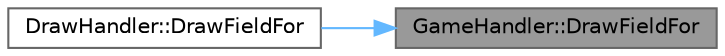 digraph "GameHandler::DrawFieldFor"
{
 // LATEX_PDF_SIZE
  bgcolor="transparent";
  edge [fontname=Helvetica,fontsize=10,labelfontname=Helvetica,labelfontsize=10];
  node [fontname=Helvetica,fontsize=10,shape=box,height=0.2,width=0.4];
  rankdir="RL";
  Node1 [id="Node000001",label="GameHandler::DrawFieldFor",height=0.2,width=0.4,color="gray40", fillcolor="grey60", style="filled", fontcolor="black",tooltip="Отрисовка поля для конкретной змеи."];
  Node1 -> Node2 [id="edge2_Node000001_Node000002",dir="back",color="steelblue1",style="solid",tooltip=" "];
  Node2 [id="Node000002",label="DrawHandler::DrawFieldFor",height=0.2,width=0.4,color="grey40", fillcolor="white", style="filled",URL="$class_draw_handler.html#af69e4051dccdc7b2a413c408ba372b52",tooltip="Отрисовка поля для конкретной змеи."];
}
